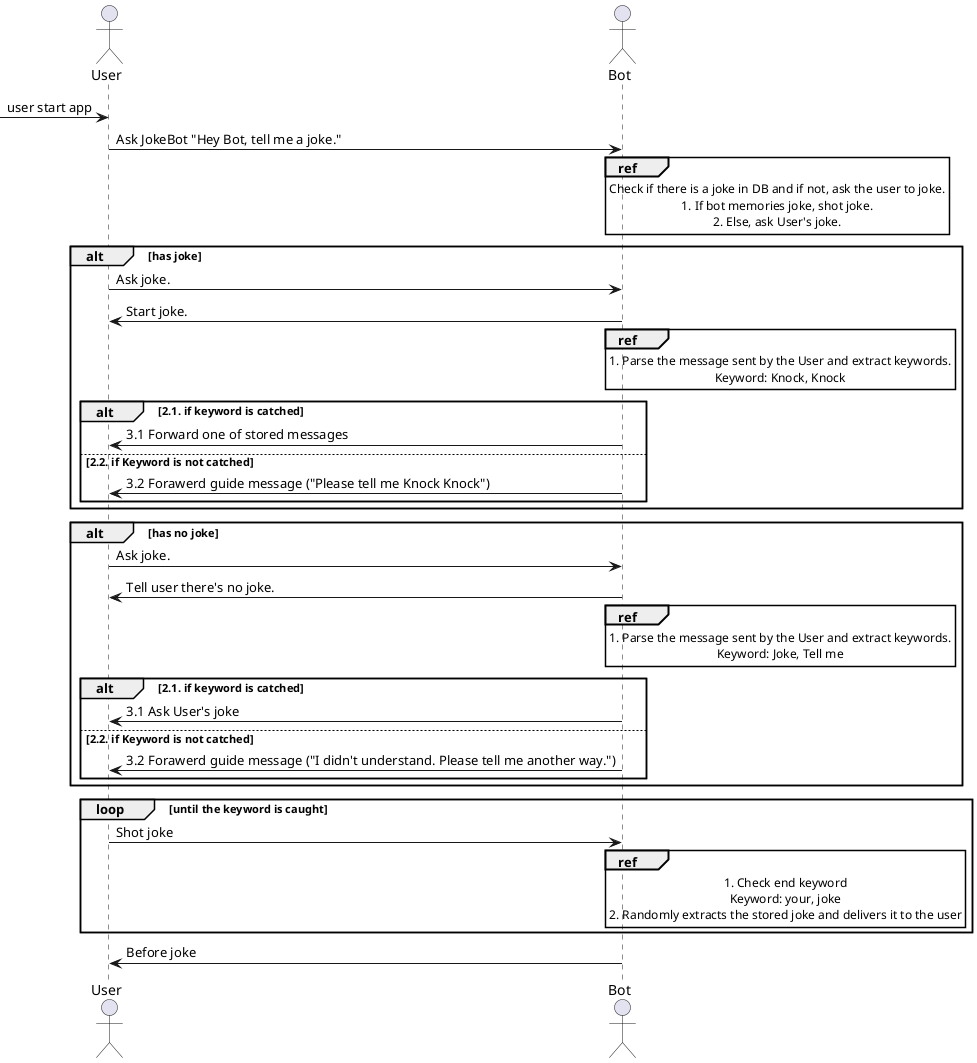 @startuml
actor User
actor Bot

[-> User : user start app

Bot <- User : Ask JokeBot "Hey Bot, tell me a joke."
ref over Bot
    Check if there is a joke in DB and if not, ask the user to joke.
    1. If bot memories joke, shot joke.
    2. Else, ask User's joke.
end ref

alt has joke
    User -> Bot : Ask joke.
    Bot -> User : Start joke.
    ref over Bot
    1. Parse the message sent by the User and extract keywords.
    Keyword: Knock, Knock
    end ref
    alt 2.1. if keyword is catched
        Bot -> User : 3.1 Forward one of stored messages
    else 2.2. if Keyword is not catched
        Bot -> User : 3.2 Forawerd guide message ("Please tell me Knock Knock")
    end
end

alt has no joke
    User -> Bot : Ask joke.
    Bot -> User : Tell user there's no joke.
    ref over Bot
    1. Parse the message sent by the User and extract keywords.
    Keyword: Joke, Tell me
    end ref
    alt 2.1. if keyword is catched
        Bot -> User : 3.1 Ask User's joke
    else 2.2. if Keyword is not catched
        Bot -> User : 3.2 Forawerd guide message ("I didn't understand. Please tell me another way.")
    end
end

Loop until the keyword is caught
    User -> Bot : Shot joke
    ref over Bot
        1. Check end keyword
        Keyword: your, joke
        2. Randomly extracts the stored joke and delivers it to the user
    end
end
Bot -> User : Before joke

@enduml